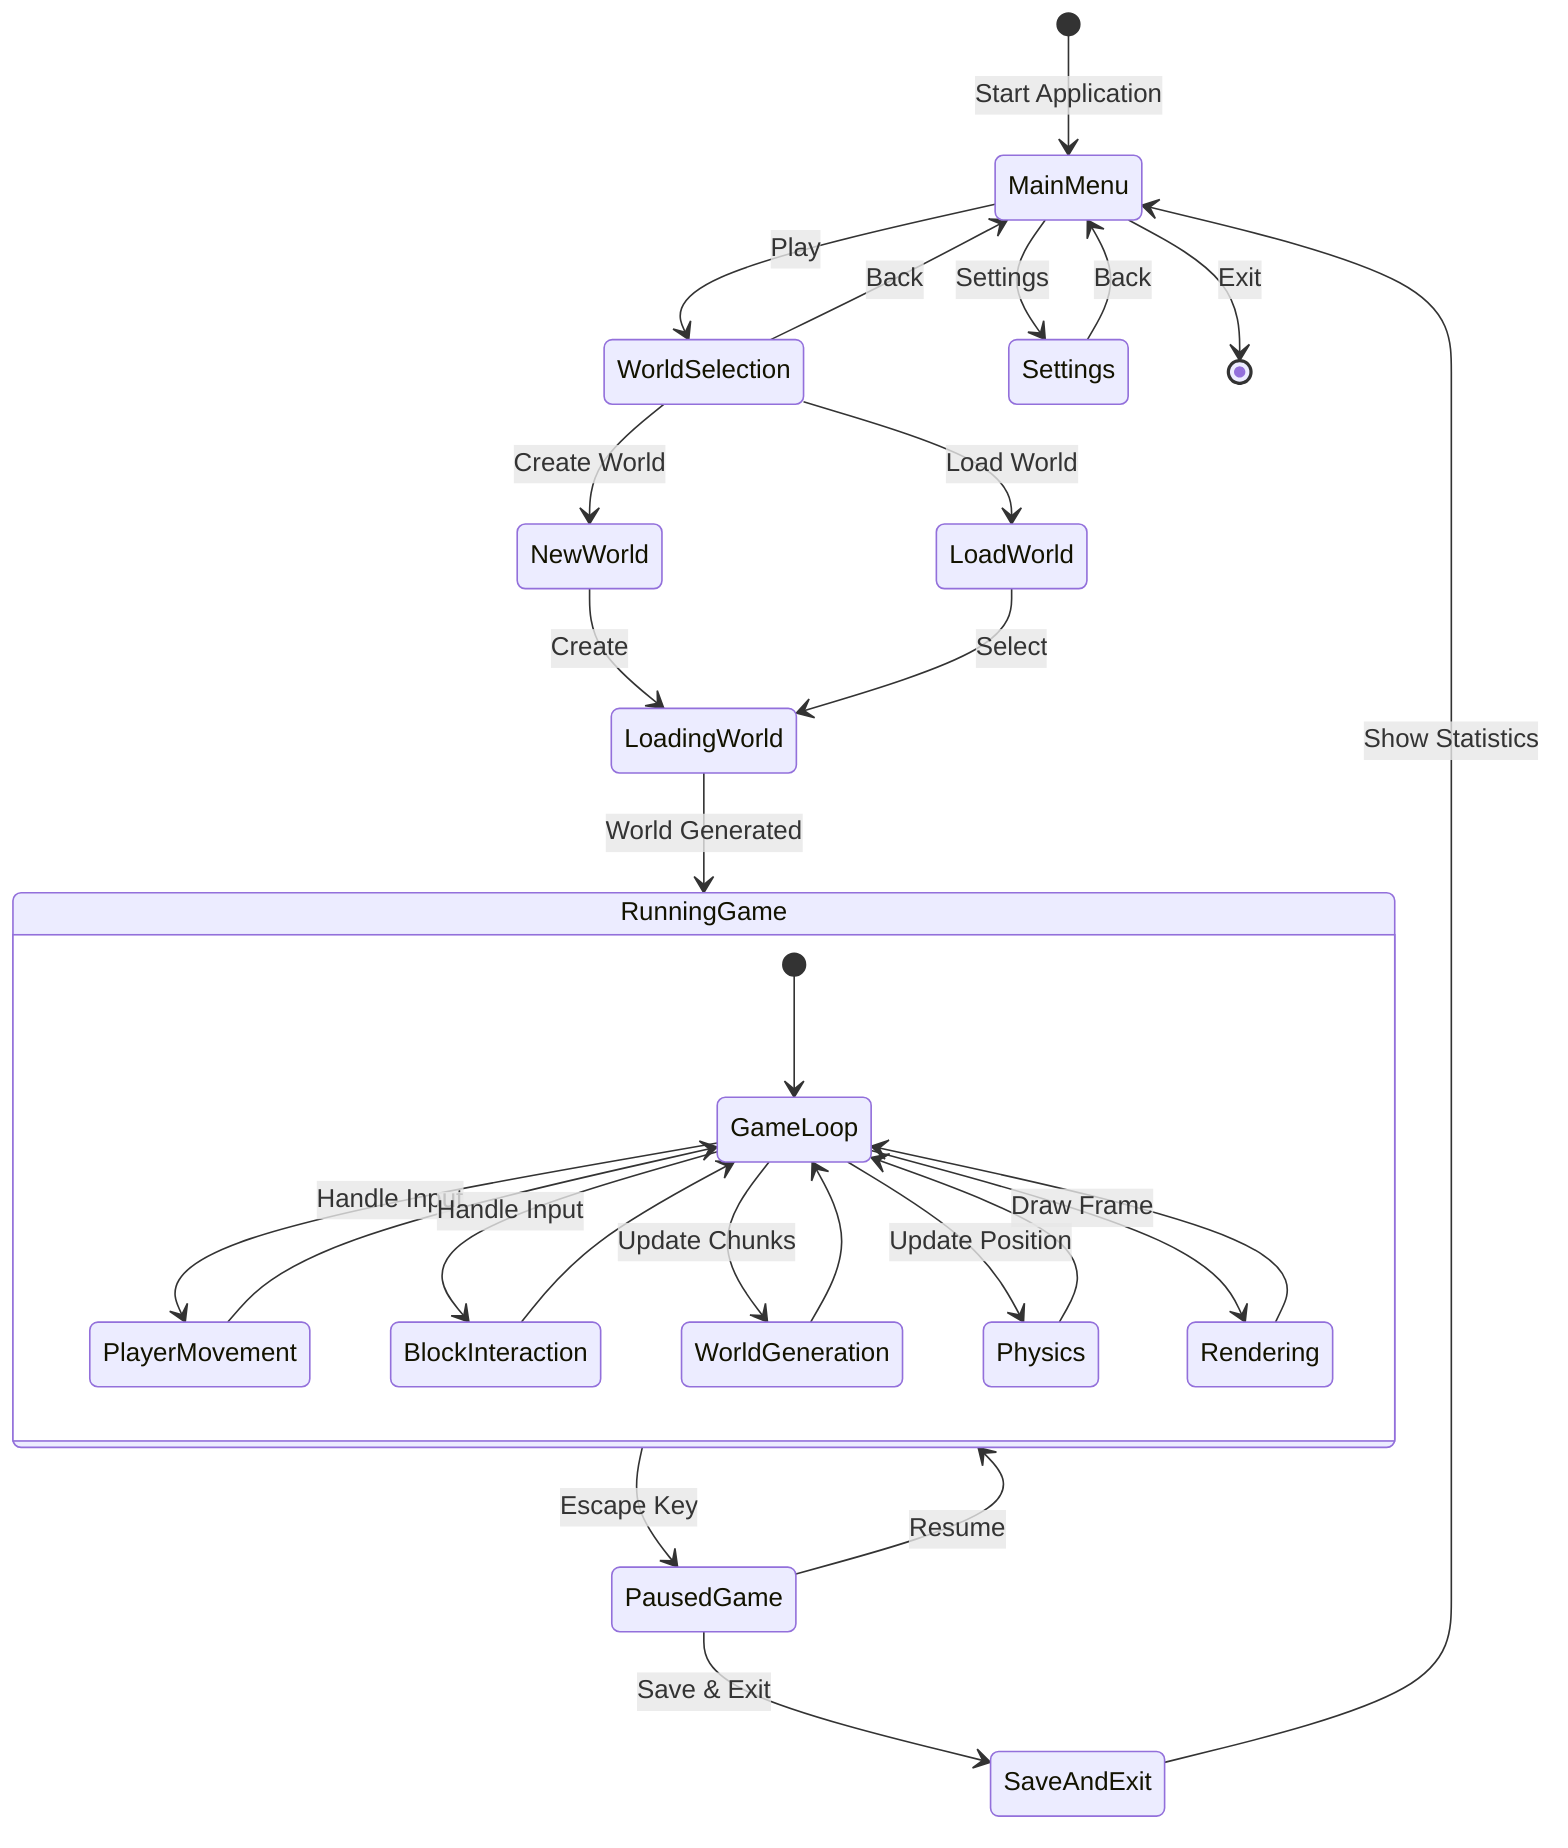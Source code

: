 stateDiagram-v2
    [*] --> MainMenu: Start Application
    
    MainMenu --> WorldSelection: Play
    MainMenu --> Settings: Settings
    MainMenu --> [*]: Exit
    
    WorldSelection --> NewWorld: Create World
    WorldSelection --> LoadWorld: Load World
    WorldSelection --> MainMenu: Back
    
    NewWorld --> LoadingWorld: Create
    LoadWorld --> LoadingWorld: Select
    
    LoadingWorld --> RunningGame: World Generated
    
    RunningGame --> PausedGame: Escape Key
    PausedGame --> RunningGame: Resume
    PausedGame --> SaveAndExit: Save & Exit
    
    Settings --> MainMenu: Back
    
    SaveAndExit --> MainMenu: Show Statistics
    
    state RunningGame {
        [*] --> GameLoop
        
        GameLoop --> PlayerMovement: Handle Input
        GameLoop --> BlockInteraction: Handle Input
        GameLoop --> WorldGeneration: Update Chunks
        GameLoop --> Physics: Update Position
        GameLoop --> Rendering: Draw Frame
        
        PlayerMovement --> GameLoop
        BlockInteraction --> GameLoop
        WorldGeneration --> GameLoop
        Physics --> GameLoop
        Rendering --> GameLoop
    }